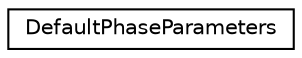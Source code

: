 digraph "Graphical Class Hierarchy"
{
 // LATEX_PDF_SIZE
  edge [fontname="Helvetica",fontsize="10",labelfontname="Helvetica",labelfontsize="10"];
  node [fontname="Helvetica",fontsize="10",shape=record];
  rankdir="LR";
  Node0 [label="DefaultPhaseParameters",height=0.2,width=0.4,color="black", fillcolor="white", style="filled",URL="$structoperations__research_1_1_default_phase_parameters.html",tooltip="This struct holds all parameters for the default search."];
}

